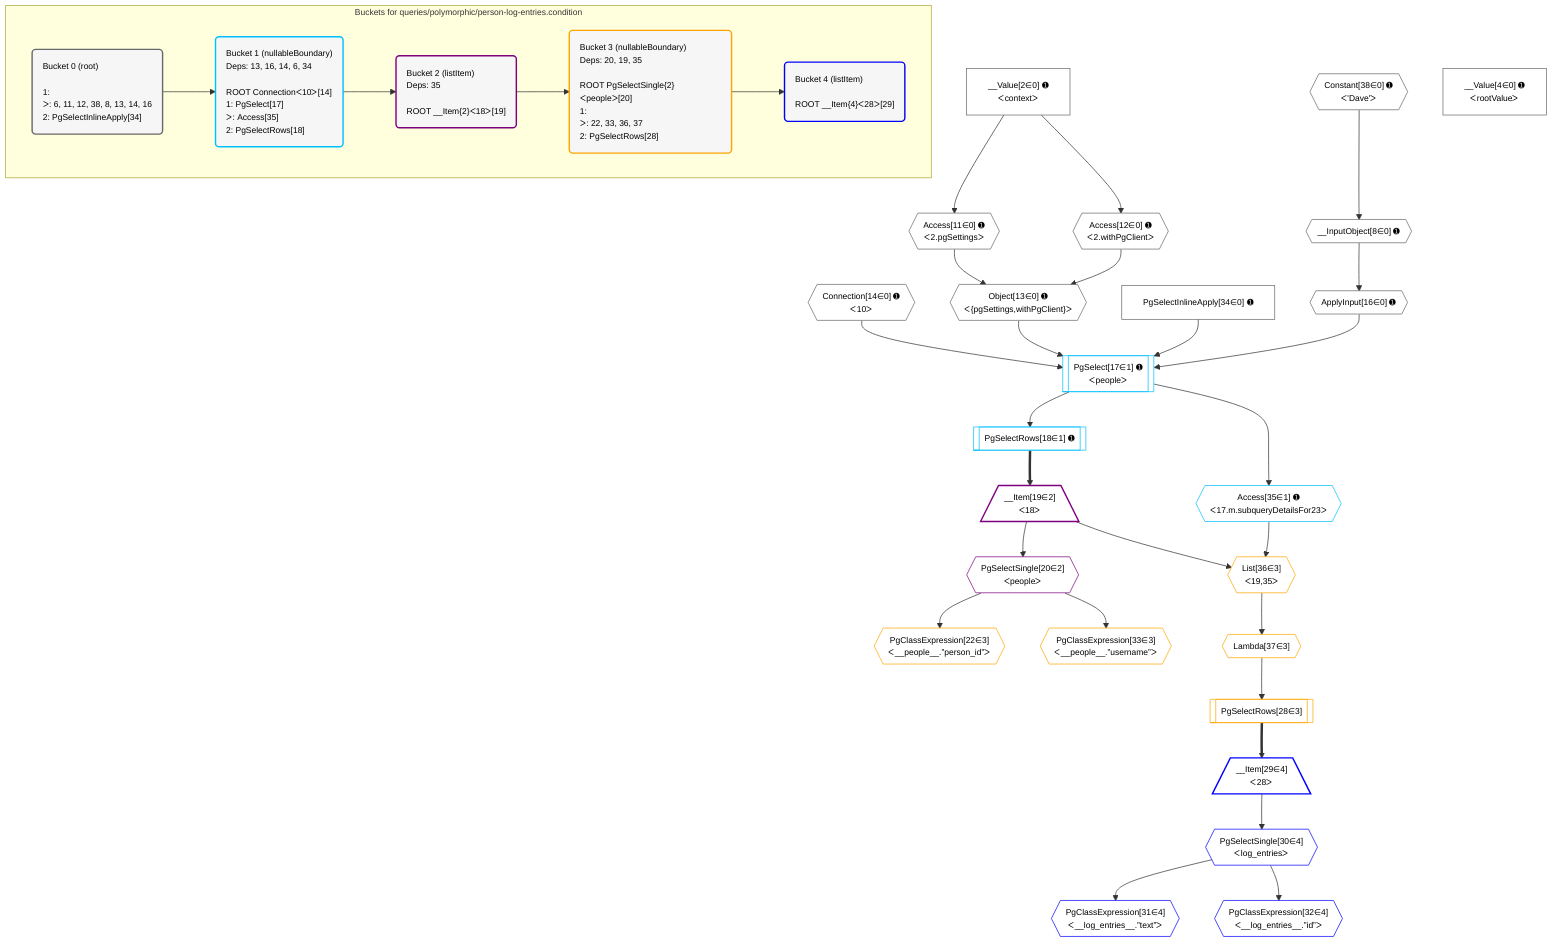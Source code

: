 %%{init: {'themeVariables': { 'fontSize': '12px'}}}%%
graph TD
    classDef path fill:#eee,stroke:#000,color:#000
    classDef plan fill:#fff,stroke-width:1px,color:#000
    classDef itemplan fill:#fff,stroke-width:2px,color:#000
    classDef unbatchedplan fill:#dff,stroke-width:1px,color:#000
    classDef sideeffectplan fill:#fcc,stroke-width:2px,color:#000
    classDef bucket fill:#f6f6f6,color:#000,stroke-width:2px,text-align:left


    %% plan dependencies
    Connection14{{"Connection[14∈0] ➊<br />ᐸ10ᐳ"}}:::plan
    __InputObject8{{"__InputObject[8∈0] ➊"}}:::plan
    Constant38{{"Constant[38∈0] ➊<br />ᐸ'Dave'ᐳ"}}:::plan
    Constant38 --> __InputObject8
    Object13{{"Object[13∈0] ➊<br />ᐸ{pgSettings,withPgClient}ᐳ"}}:::plan
    Access11{{"Access[11∈0] ➊<br />ᐸ2.pgSettingsᐳ"}}:::plan
    Access12{{"Access[12∈0] ➊<br />ᐸ2.withPgClientᐳ"}}:::plan
    Access11 & Access12 --> Object13
    PgSelectInlineApply34["PgSelectInlineApply[34∈0] ➊"]:::plan
    __Value2["__Value[2∈0] ➊<br />ᐸcontextᐳ"]:::plan
    __Value2 --> Access11
    __Value2 --> Access12
    ApplyInput16{{"ApplyInput[16∈0] ➊"}}:::plan
    __InputObject8 --> ApplyInput16
    __Value4["__Value[4∈0] ➊<br />ᐸrootValueᐳ"]:::plan
    PgSelect17[["PgSelect[17∈1] ➊<br />ᐸpeopleᐳ"]]:::plan
    Object13 & ApplyInput16 & Connection14 & PgSelectInlineApply34 --> PgSelect17
    PgSelectRows18[["PgSelectRows[18∈1] ➊"]]:::plan
    PgSelect17 --> PgSelectRows18
    Access35{{"Access[35∈1] ➊<br />ᐸ17.m.subqueryDetailsFor23ᐳ"}}:::plan
    PgSelect17 --> Access35
    __Item19[/"__Item[19∈2]<br />ᐸ18ᐳ"\]:::itemplan
    PgSelectRows18 ==> __Item19
    PgSelectSingle20{{"PgSelectSingle[20∈2]<br />ᐸpeopleᐳ"}}:::plan
    __Item19 --> PgSelectSingle20
    List36{{"List[36∈3]<br />ᐸ19,35ᐳ"}}:::plan
    __Item19 & Access35 --> List36
    PgClassExpression22{{"PgClassExpression[22∈3]<br />ᐸ__people__.”person_id”ᐳ"}}:::plan
    PgSelectSingle20 --> PgClassExpression22
    PgSelectRows28[["PgSelectRows[28∈3]"]]:::plan
    Lambda37{{"Lambda[37∈3]"}}:::plan
    Lambda37 --> PgSelectRows28
    PgClassExpression33{{"PgClassExpression[33∈3]<br />ᐸ__people__.”username”ᐳ"}}:::plan
    PgSelectSingle20 --> PgClassExpression33
    List36 --> Lambda37
    __Item29[/"__Item[29∈4]<br />ᐸ28ᐳ"\]:::itemplan
    PgSelectRows28 ==> __Item29
    PgSelectSingle30{{"PgSelectSingle[30∈4]<br />ᐸlog_entriesᐳ"}}:::plan
    __Item29 --> PgSelectSingle30
    PgClassExpression31{{"PgClassExpression[31∈4]<br />ᐸ__log_entries__.”text”ᐳ"}}:::plan
    PgSelectSingle30 --> PgClassExpression31
    PgClassExpression32{{"PgClassExpression[32∈4]<br />ᐸ__log_entries__.”id”ᐳ"}}:::plan
    PgSelectSingle30 --> PgClassExpression32

    %% define steps

    subgraph "Buckets for queries/polymorphic/person-log-entries.condition"
    Bucket0("Bucket 0 (root)<br /><br />1: <br />ᐳ: 6, 11, 12, 38, 8, 13, 14, 16<br />2: PgSelectInlineApply[34]"):::bucket
    classDef bucket0 stroke:#696969
    class Bucket0,__Value2,__Value4,__InputObject8,Access11,Access12,Object13,Connection14,ApplyInput16,PgSelectInlineApply34,Constant38 bucket0
    Bucket1("Bucket 1 (nullableBoundary)<br />Deps: 13, 16, 14, 6, 34<br /><br />ROOT Connectionᐸ10ᐳ[14]<br />1: PgSelect[17]<br />ᐳ: Access[35]<br />2: PgSelectRows[18]"):::bucket
    classDef bucket1 stroke:#00bfff
    class Bucket1,PgSelect17,PgSelectRows18,Access35 bucket1
    Bucket2("Bucket 2 (listItem)<br />Deps: 35<br /><br />ROOT __Item{2}ᐸ18ᐳ[19]"):::bucket
    classDef bucket2 stroke:#7f007f
    class Bucket2,__Item19,PgSelectSingle20 bucket2
    Bucket3("Bucket 3 (nullableBoundary)<br />Deps: 20, 19, 35<br /><br />ROOT PgSelectSingle{2}ᐸpeopleᐳ[20]<br />1: <br />ᐳ: 22, 33, 36, 37<br />2: PgSelectRows[28]"):::bucket
    classDef bucket3 stroke:#ffa500
    class Bucket3,PgClassExpression22,PgSelectRows28,PgClassExpression33,List36,Lambda37 bucket3
    Bucket4("Bucket 4 (listItem)<br /><br />ROOT __Item{4}ᐸ28ᐳ[29]"):::bucket
    classDef bucket4 stroke:#0000ff
    class Bucket4,__Item29,PgSelectSingle30,PgClassExpression31,PgClassExpression32 bucket4
    Bucket0 --> Bucket1
    Bucket1 --> Bucket2
    Bucket2 --> Bucket3
    Bucket3 --> Bucket4
    end